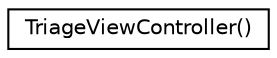 digraph G
{
  edge [fontname="Helvetica",fontsize="10",labelfontname="Helvetica",labelfontsize="10"];
  node [fontname="Helvetica",fontsize="10",shape=record];
  rankdir="LR";
  Node1 [label="TriageViewController()",height=0.2,width=0.4,color="black", fillcolor="white", style="filled",URL="$interface_triage_view_controller_07_08.html"];
}
